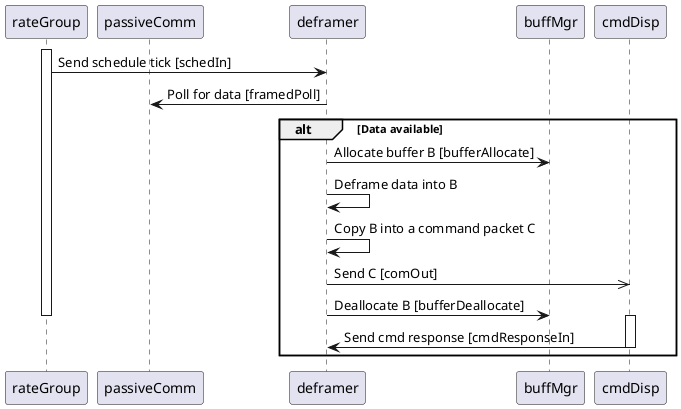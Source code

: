 @startuml

participant rateGroup order 1
participant passiveComm order 2
participant deframer order 3
participant buffMgr order 4
participant cmdDisp order 5

activate rateGroup

rateGroup -> deframer: Send schedule tick [schedIn]

deframer -> passiveComm: Poll for data [framedPoll]

alt Data available

  deframer -> buffMgr: Allocate buffer B [bufferAllocate]
  deframer -> deframer: Deframe data into B
  deframer -> deframer: Copy B into a command packet C
  deframer ->> cmdDisp: Send C [comOut]
  deframer -> buffMgr: Deallocate B [bufferDeallocate]

deactivate rateGroup

  activate cmdDisp
  cmdDisp -> deframer: Send cmd response [cmdResponseIn]
  deactivate cmdDisp

end

@enduml
